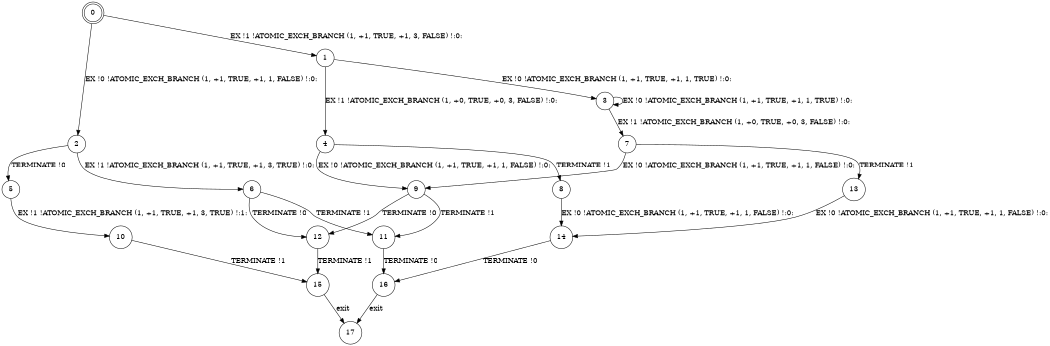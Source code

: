 digraph BCG {
size = "7, 10.5";
center = TRUE;
node [shape = circle];
0 [peripheries = 2];
0 -> 1 [label = "EX !1 !ATOMIC_EXCH_BRANCH (1, +1, TRUE, +1, 3, FALSE) !:0:"];
0 -> 2 [label = "EX !0 !ATOMIC_EXCH_BRANCH (1, +1, TRUE, +1, 1, FALSE) !:0:"];
1 -> 3 [label = "EX !0 !ATOMIC_EXCH_BRANCH (1, +1, TRUE, +1, 1, TRUE) !:0:"];
1 -> 4 [label = "EX !1 !ATOMIC_EXCH_BRANCH (1, +0, TRUE, +0, 3, FALSE) !:0:"];
2 -> 5 [label = "TERMINATE !0"];
2 -> 6 [label = "EX !1 !ATOMIC_EXCH_BRANCH (1, +1, TRUE, +1, 3, TRUE) !:0:"];
3 -> 7 [label = "EX !1 !ATOMIC_EXCH_BRANCH (1, +0, TRUE, +0, 3, FALSE) !:0:"];
3 -> 3 [label = "EX !0 !ATOMIC_EXCH_BRANCH (1, +1, TRUE, +1, 1, TRUE) !:0:"];
4 -> 8 [label = "TERMINATE !1"];
4 -> 9 [label = "EX !0 !ATOMIC_EXCH_BRANCH (1, +1, TRUE, +1, 1, FALSE) !:0:"];
5 -> 10 [label = "EX !1 !ATOMIC_EXCH_BRANCH (1, +1, TRUE, +1, 3, TRUE) !:1:"];
6 -> 11 [label = "TERMINATE !1"];
6 -> 12 [label = "TERMINATE !0"];
7 -> 13 [label = "TERMINATE !1"];
7 -> 9 [label = "EX !0 !ATOMIC_EXCH_BRANCH (1, +1, TRUE, +1, 1, FALSE) !:0:"];
8 -> 14 [label = "EX !0 !ATOMIC_EXCH_BRANCH (1, +1, TRUE, +1, 1, FALSE) !:0:"];
9 -> 11 [label = "TERMINATE !1"];
9 -> 12 [label = "TERMINATE !0"];
10 -> 15 [label = "TERMINATE !1"];
11 -> 16 [label = "TERMINATE !0"];
12 -> 15 [label = "TERMINATE !1"];
13 -> 14 [label = "EX !0 !ATOMIC_EXCH_BRANCH (1, +1, TRUE, +1, 1, FALSE) !:0:"];
14 -> 16 [label = "TERMINATE !0"];
15 -> 17 [label = "exit"];
16 -> 17 [label = "exit"];
}
